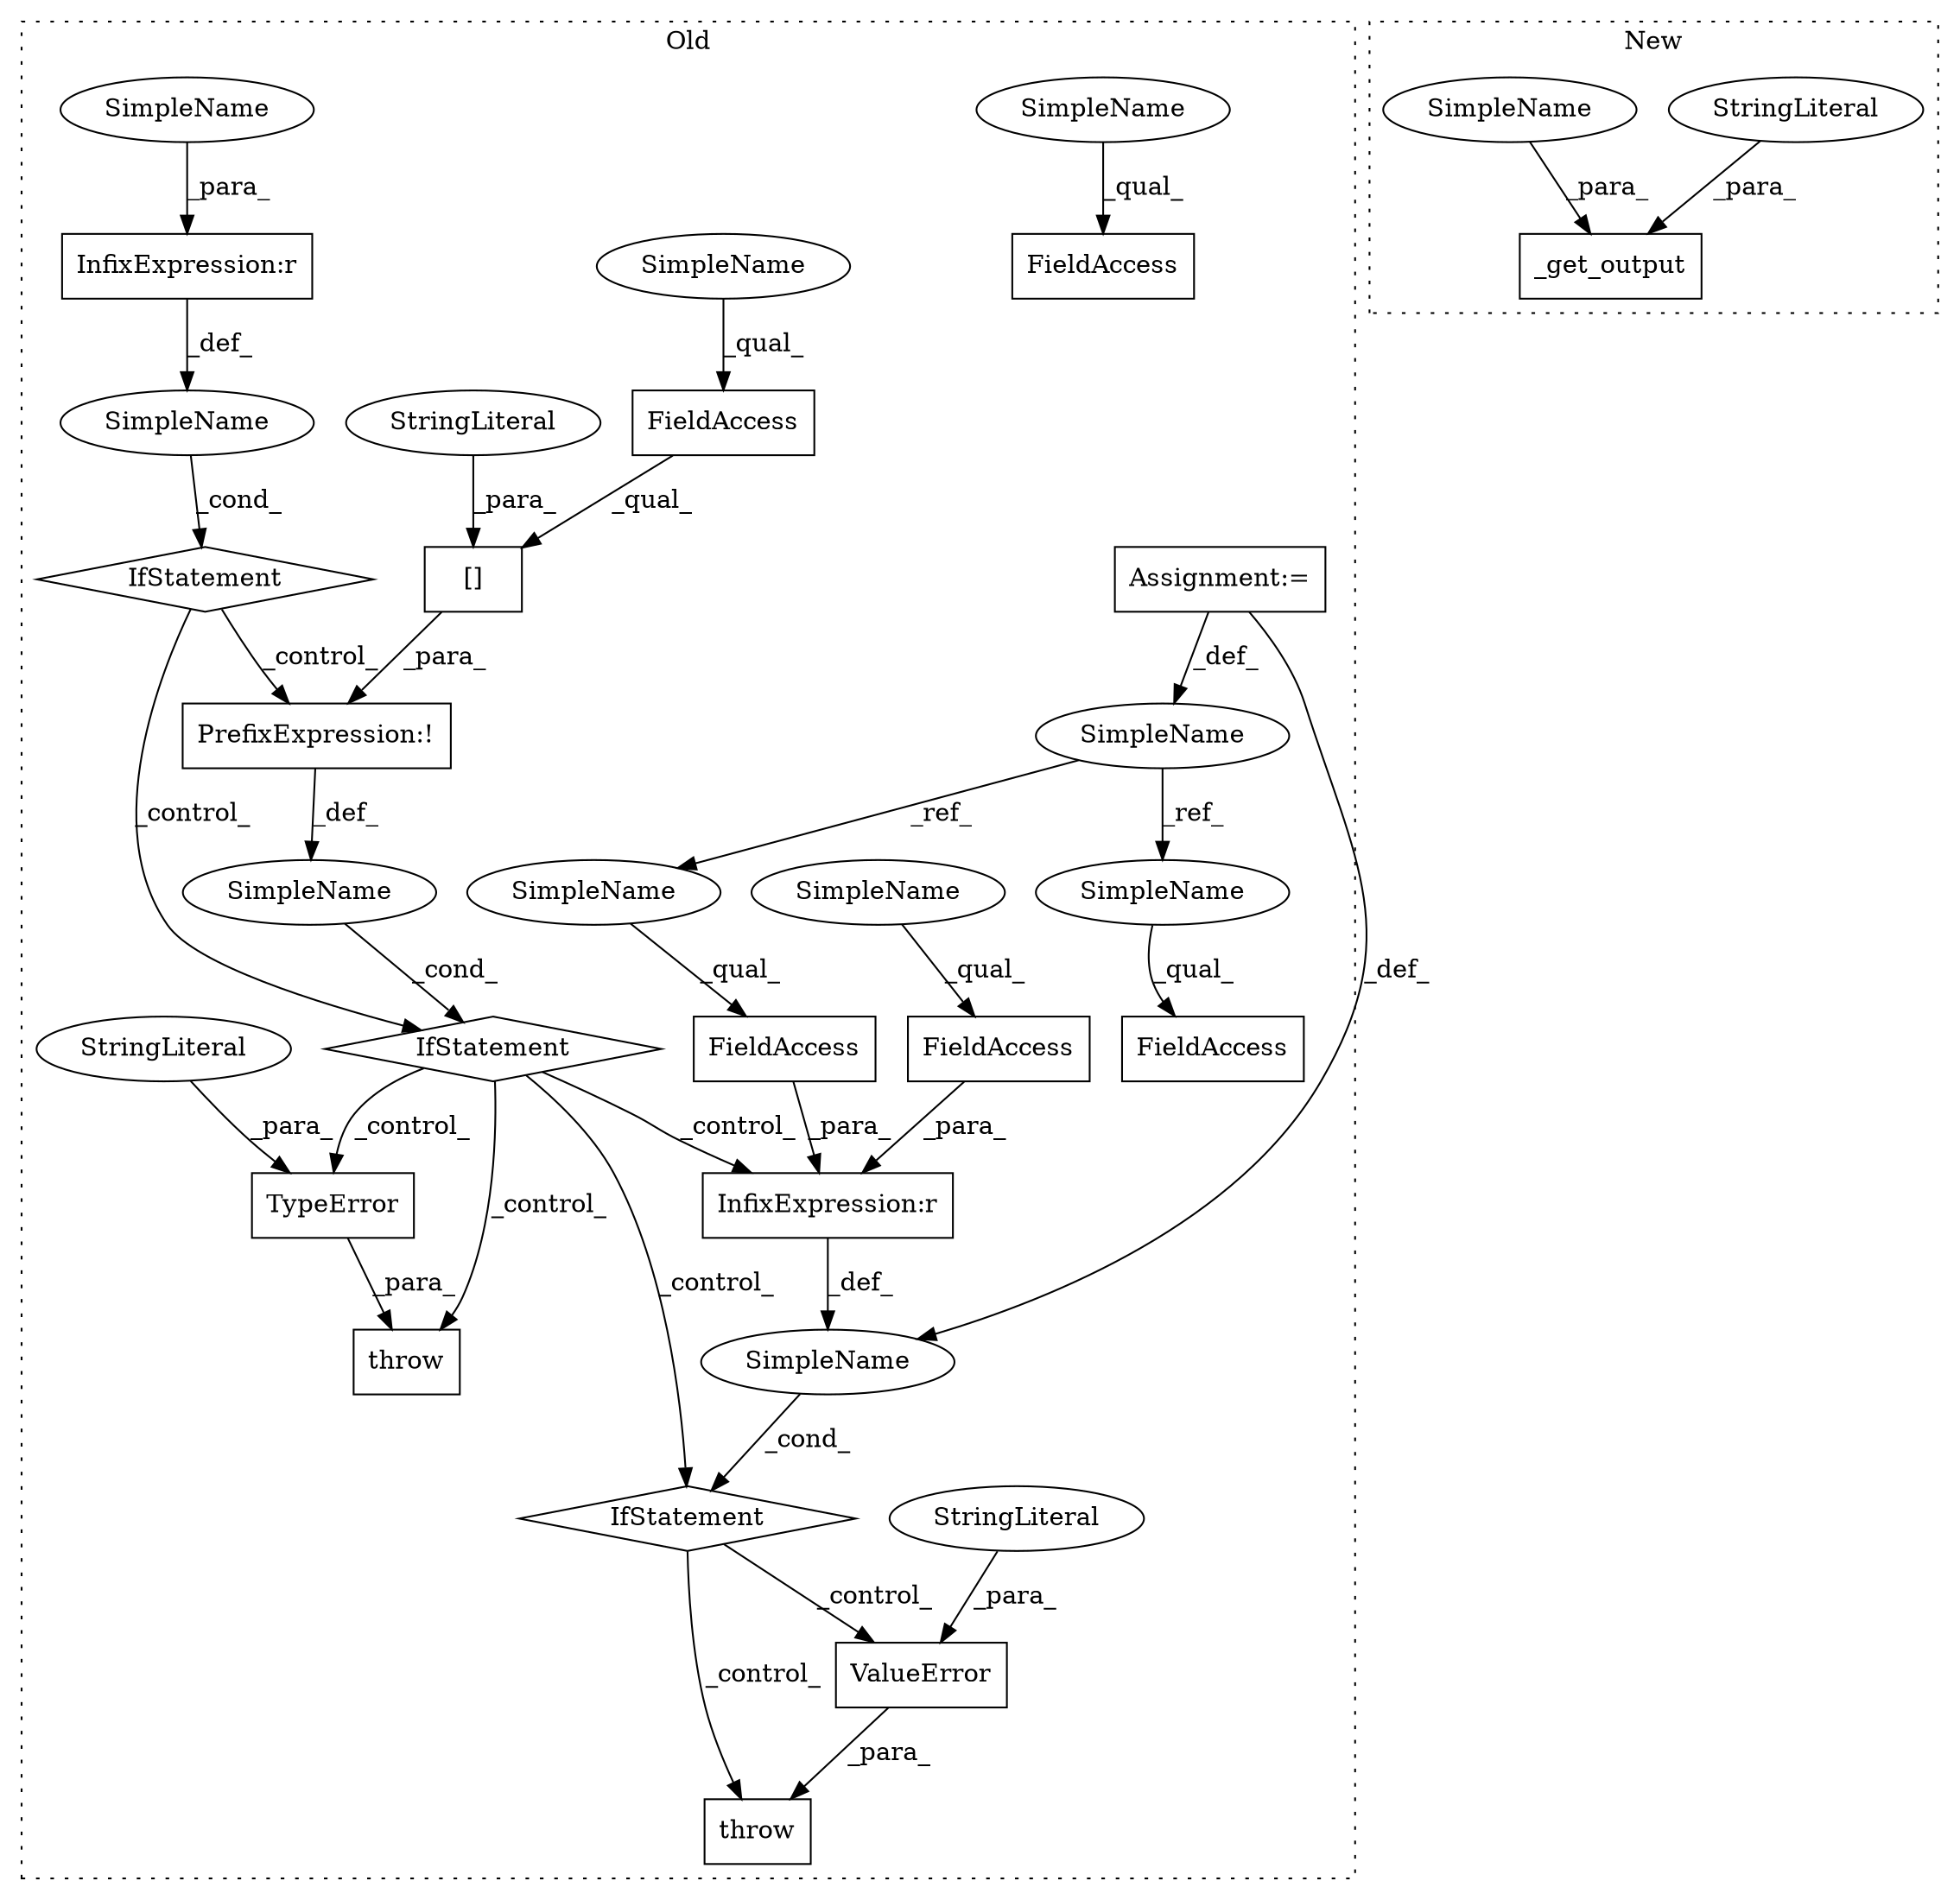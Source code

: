 digraph G {
subgraph cluster0 {
1 [label="TypeError" a="32" s="548,610" l="10,1" shape="box"];
3 [label="SimpleName" a="42" s="" l="" shape="ellipse"];
4 [label="throw" a="53" s="542" l="6" shape="box"];
5 [label="PrefixExpression:!" a="38" s="501" l="1" shape="box"];
6 [label="[]" a="2" s="502,529" l="13,1" shape="box"];
7 [label="InfixExpression:r" a="27" s="381" l="4" shape="box"];
8 [label="SimpleName" a="42" s="" l="" shape="ellipse"];
9 [label="StringLiteral" a="45" s="515" l="14" shape="ellipse"];
11 [label="StringLiteral" a="45" s="558" l="52" shape="ellipse"];
12 [label="InfixExpression:r" a="27" s="643" l="4" shape="box"];
13 [label="FieldAccess" a="22" s="502" l="12" shape="box"];
14 [label="throw" a="53" s="670" l="6" shape="box"];
15 [label="SimpleName" a="42" s="" l="" shape="ellipse"];
16 [label="IfStatement" a="25" s="627,658" l="4,2" shape="diamond"];
17 [label="FieldAccess" a="22" s="469" l="12" shape="box"];
18 [label="FieldAccess" a="22" s="647" l="11" shape="box"];
19 [label="SimpleName" a="42" s="342" l="5" shape="ellipse"];
20 [label="FieldAccess" a="22" s="418" l="11" shape="box"];
21 [label="FieldAccess" a="22" s="631" l="12" shape="box"];
22 [label="IfStatement" a="25" s="464,530" l="4,2" shape="diamond"];
23 [label="ValueError" a="32" s="676,750" l="11,1" shape="box"];
24 [label="StringLiteral" a="45" s="687" l="63" shape="ellipse"];
25 [label="IfStatement" a="25" s="371,389" l="4,2" shape="diamond"];
26 [label="Assignment:=" a="7" s="342" l="5" shape="box"];
27 [label="SimpleName" a="42" s="418" l="5" shape="ellipse"];
28 [label="SimpleName" a="42" s="647" l="5" shape="ellipse"];
29 [label="SimpleName" a="42" s="469" l="6" shape="ellipse"];
30 [label="SimpleName" a="42" s="502" l="6" shape="ellipse"];
31 [label="SimpleName" a="42" s="631" l="6" shape="ellipse"];
32 [label="SimpleName" a="42" s="375" l="6" shape="ellipse"];
label = "Old";
style="dotted";
}
subgraph cluster1 {
2 [label="_get_output" a="32" s="392,444" l="12,1" shape="box"];
10 [label="StringLiteral" a="45" s="417" l="15" shape="ellipse"];
33 [label="SimpleName" a="42" s="410" l="6" shape="ellipse"];
label = "New";
style="dotted";
}
1 -> 4 [label="_para_"];
3 -> 22 [label="_cond_"];
5 -> 3 [label="_def_"];
6 -> 5 [label="_para_"];
7 -> 8 [label="_def_"];
8 -> 25 [label="_cond_"];
9 -> 6 [label="_para_"];
10 -> 2 [label="_para_"];
11 -> 1 [label="_para_"];
12 -> 15 [label="_def_"];
13 -> 6 [label="_qual_"];
15 -> 16 [label="_cond_"];
16 -> 23 [label="_control_"];
16 -> 14 [label="_control_"];
18 -> 12 [label="_para_"];
19 -> 27 [label="_ref_"];
19 -> 28 [label="_ref_"];
21 -> 12 [label="_para_"];
22 -> 12 [label="_control_"];
22 -> 4 [label="_control_"];
22 -> 16 [label="_control_"];
22 -> 1 [label="_control_"];
23 -> 14 [label="_para_"];
24 -> 23 [label="_para_"];
25 -> 22 [label="_control_"];
25 -> 5 [label="_control_"];
26 -> 15 [label="_def_"];
26 -> 19 [label="_def_"];
27 -> 20 [label="_qual_"];
28 -> 18 [label="_qual_"];
29 -> 17 [label="_qual_"];
30 -> 13 [label="_qual_"];
31 -> 21 [label="_qual_"];
32 -> 7 [label="_para_"];
33 -> 2 [label="_para_"];
}
